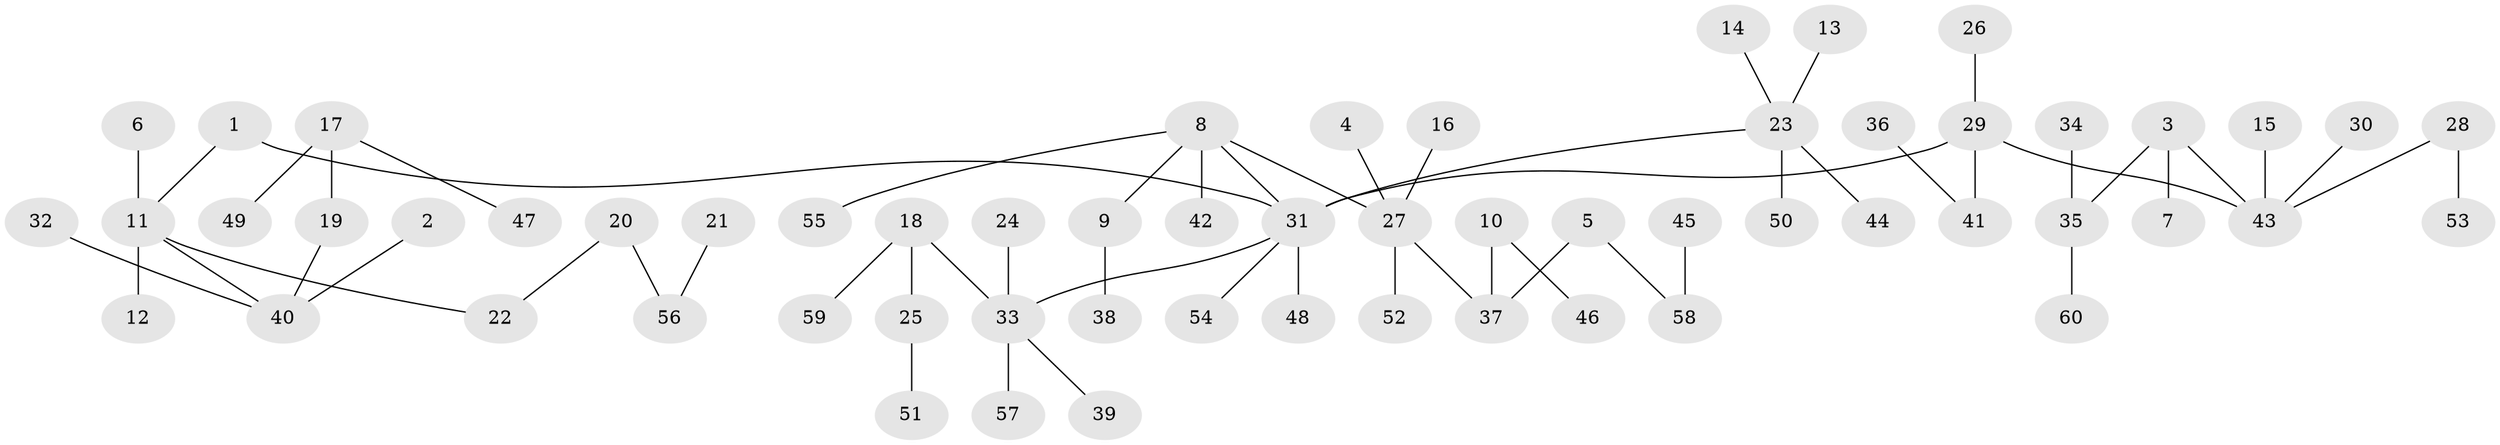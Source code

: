 // original degree distribution, {4: 0.03361344537815126, 2: 0.226890756302521, 8: 0.008403361344537815, 7: 0.01680672268907563, 6: 0.025210084033613446, 5: 0.025210084033613446, 1: 0.5294117647058824, 3: 0.13445378151260504}
// Generated by graph-tools (version 1.1) at 2025/02/03/09/25 03:02:18]
// undirected, 60 vertices, 59 edges
graph export_dot {
graph [start="1"]
  node [color=gray90,style=filled];
  1;
  2;
  3;
  4;
  5;
  6;
  7;
  8;
  9;
  10;
  11;
  12;
  13;
  14;
  15;
  16;
  17;
  18;
  19;
  20;
  21;
  22;
  23;
  24;
  25;
  26;
  27;
  28;
  29;
  30;
  31;
  32;
  33;
  34;
  35;
  36;
  37;
  38;
  39;
  40;
  41;
  42;
  43;
  44;
  45;
  46;
  47;
  48;
  49;
  50;
  51;
  52;
  53;
  54;
  55;
  56;
  57;
  58;
  59;
  60;
  1 -- 11 [weight=1.0];
  1 -- 31 [weight=1.0];
  2 -- 40 [weight=1.0];
  3 -- 7 [weight=1.0];
  3 -- 35 [weight=1.0];
  3 -- 43 [weight=1.0];
  4 -- 27 [weight=1.0];
  5 -- 37 [weight=1.0];
  5 -- 58 [weight=1.0];
  6 -- 11 [weight=1.0];
  8 -- 9 [weight=1.0];
  8 -- 27 [weight=1.0];
  8 -- 31 [weight=1.0];
  8 -- 42 [weight=1.0];
  8 -- 55 [weight=1.0];
  9 -- 38 [weight=1.0];
  10 -- 37 [weight=1.0];
  10 -- 46 [weight=1.0];
  11 -- 12 [weight=1.0];
  11 -- 22 [weight=1.0];
  11 -- 40 [weight=1.0];
  13 -- 23 [weight=1.0];
  14 -- 23 [weight=1.0];
  15 -- 43 [weight=1.0];
  16 -- 27 [weight=1.0];
  17 -- 19 [weight=1.0];
  17 -- 47 [weight=1.0];
  17 -- 49 [weight=1.0];
  18 -- 25 [weight=1.0];
  18 -- 33 [weight=1.0];
  18 -- 59 [weight=1.0];
  19 -- 40 [weight=1.0];
  20 -- 22 [weight=1.0];
  20 -- 56 [weight=1.0];
  21 -- 56 [weight=1.0];
  23 -- 31 [weight=1.0];
  23 -- 44 [weight=1.0];
  23 -- 50 [weight=1.0];
  24 -- 33 [weight=1.0];
  25 -- 51 [weight=1.0];
  26 -- 29 [weight=1.0];
  27 -- 37 [weight=1.0];
  27 -- 52 [weight=1.0];
  28 -- 43 [weight=1.0];
  28 -- 53 [weight=1.0];
  29 -- 31 [weight=1.0];
  29 -- 41 [weight=1.0];
  29 -- 43 [weight=1.0];
  30 -- 43 [weight=1.0];
  31 -- 33 [weight=1.0];
  31 -- 48 [weight=1.0];
  31 -- 54 [weight=1.0];
  32 -- 40 [weight=1.0];
  33 -- 39 [weight=1.0];
  33 -- 57 [weight=1.0];
  34 -- 35 [weight=1.0];
  35 -- 60 [weight=1.0];
  36 -- 41 [weight=1.0];
  45 -- 58 [weight=1.0];
}
